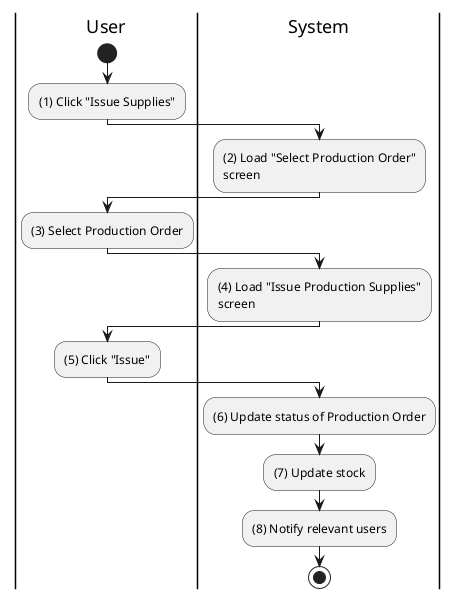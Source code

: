 @startuml inventory-supply-issue
|u|User
|s|System

|u|
start
:(1) Click "Issue Supplies";

|s|
:(2) Load "Select Production Order"\nscreen;

|u|
:(3) Select Production Order;

|s|
:(4) Load "Issue Production Supplies"\nscreen;

|u|
:(5) Click "Issue";

|s|
:(6) Update status of Production Order;
:(7) Update stock;
:(8) Notify relevant users;
stop
@enduml